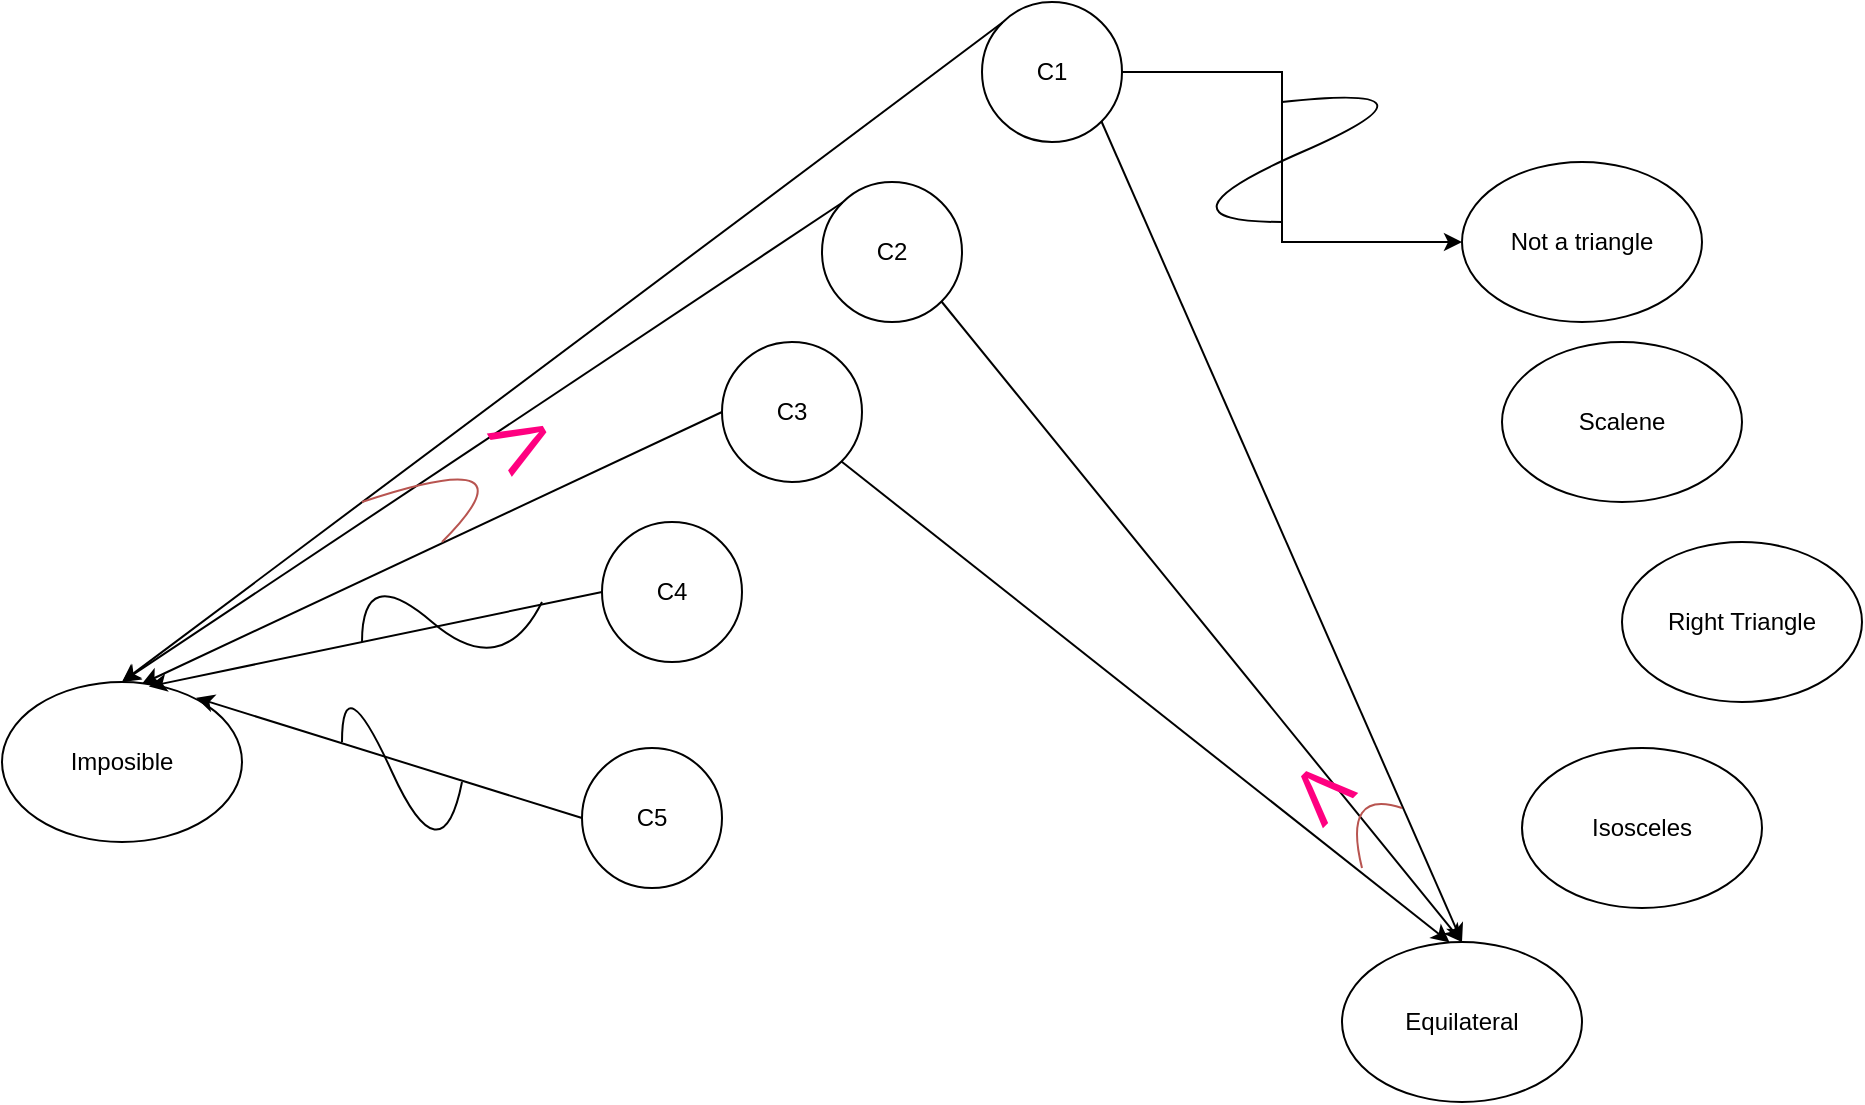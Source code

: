 <mxfile version="13.7.7" type="github">
  <diagram name="Page-1" id="10a91c8b-09ff-31b1-d368-03940ed4cc9e">
    <mxGraphModel dx="627" dy="895" grid="1" gridSize="10" guides="1" tooltips="1" connect="1" arrows="1" fold="1" page="1" pageScale="1" pageWidth="1100" pageHeight="850" background="#ffffff" math="0" shadow="0">
      <root>
        <mxCell id="0" />
        <mxCell id="1" parent="0" />
        <mxCell id="O5ALeyvoyeSK_KBcivB--1" value="Not a triangle" style="ellipse;whiteSpace=wrap;html=1;" vertex="1" parent="1">
          <mxGeometry x="770" y="120" width="120" height="80" as="geometry" />
        </mxCell>
        <mxCell id="O5ALeyvoyeSK_KBcivB--2" value="Scalene" style="ellipse;whiteSpace=wrap;html=1;" vertex="1" parent="1">
          <mxGeometry x="790" y="210" width="120" height="80" as="geometry" />
        </mxCell>
        <mxCell id="O5ALeyvoyeSK_KBcivB--3" value="Isosceles" style="ellipse;whiteSpace=wrap;html=1;" vertex="1" parent="1">
          <mxGeometry x="800" y="413" width="120" height="80" as="geometry" />
        </mxCell>
        <mxCell id="O5ALeyvoyeSK_KBcivB--4" value="Equilateral" style="ellipse;whiteSpace=wrap;html=1;" vertex="1" parent="1">
          <mxGeometry x="710" y="510" width="120" height="80" as="geometry" />
        </mxCell>
        <mxCell id="O5ALeyvoyeSK_KBcivB--5" value="Right Triangle" style="ellipse;whiteSpace=wrap;html=1;" vertex="1" parent="1">
          <mxGeometry x="850" y="310" width="120" height="80" as="geometry" />
        </mxCell>
        <mxCell id="O5ALeyvoyeSK_KBcivB--7" value="C3" style="ellipse;whiteSpace=wrap;html=1;aspect=fixed;" vertex="1" parent="1">
          <mxGeometry x="400" y="210" width="70" height="70" as="geometry" />
        </mxCell>
        <mxCell id="O5ALeyvoyeSK_KBcivB--9" value="C4" style="ellipse;whiteSpace=wrap;html=1;aspect=fixed;" vertex="1" parent="1">
          <mxGeometry x="340" y="300" width="70" height="70" as="geometry" />
        </mxCell>
        <mxCell id="O5ALeyvoyeSK_KBcivB--10" value="C2" style="ellipse;whiteSpace=wrap;html=1;aspect=fixed;" vertex="1" parent="1">
          <mxGeometry x="450" y="130" width="70" height="70" as="geometry" />
        </mxCell>
        <mxCell id="O5ALeyvoyeSK_KBcivB--11" value="C5" style="ellipse;whiteSpace=wrap;html=1;aspect=fixed;" vertex="1" parent="1">
          <mxGeometry x="330" y="413" width="70" height="70" as="geometry" />
        </mxCell>
        <mxCell id="O5ALeyvoyeSK_KBcivB--15" style="edgeStyle=orthogonalEdgeStyle;rounded=0;orthogonalLoop=1;jettySize=auto;html=1;exitX=1;exitY=0.5;exitDx=0;exitDy=0;entryX=0;entryY=0.5;entryDx=0;entryDy=0;" edge="1" parent="1" source="O5ALeyvoyeSK_KBcivB--12" target="O5ALeyvoyeSK_KBcivB--1">
          <mxGeometry relative="1" as="geometry">
            <Array as="points">
              <mxPoint x="680" y="75" />
              <mxPoint x="680" y="160" />
            </Array>
          </mxGeometry>
        </mxCell>
        <mxCell id="O5ALeyvoyeSK_KBcivB--12" value="C1" style="ellipse;whiteSpace=wrap;html=1;aspect=fixed;" vertex="1" parent="1">
          <mxGeometry x="530" y="40" width="70" height="70" as="geometry" />
        </mxCell>
        <mxCell id="O5ALeyvoyeSK_KBcivB--21" value="" style="endArrow=none;html=1;curved=1;" edge="1" parent="1">
          <mxGeometry width="50" height="50" relative="1" as="geometry">
            <mxPoint x="680" y="90" as="sourcePoint" />
            <mxPoint x="680" y="150" as="targetPoint" />
            <Array as="points">
              <mxPoint x="770" y="80" />
              <mxPoint x="610" y="150" />
            </Array>
          </mxGeometry>
        </mxCell>
        <mxCell id="O5ALeyvoyeSK_KBcivB--25" value="Imposible" style="ellipse;whiteSpace=wrap;html=1;" vertex="1" parent="1">
          <mxGeometry x="40" y="380" width="120" height="80" as="geometry" />
        </mxCell>
        <mxCell id="O5ALeyvoyeSK_KBcivB--28" value="" style="endArrow=classic;html=1;exitX=1;exitY=1;exitDx=0;exitDy=0;entryX=0.5;entryY=0;entryDx=0;entryDy=0;" edge="1" parent="1" source="O5ALeyvoyeSK_KBcivB--12" target="O5ALeyvoyeSK_KBcivB--4">
          <mxGeometry width="50" height="50" relative="1" as="geometry">
            <mxPoint x="730" y="510" as="sourcePoint" />
            <mxPoint x="780" y="460" as="targetPoint" />
          </mxGeometry>
        </mxCell>
        <mxCell id="O5ALeyvoyeSK_KBcivB--29" value="" style="endArrow=classic;html=1;exitX=1;exitY=1;exitDx=0;exitDy=0;" edge="1" parent="1" source="O5ALeyvoyeSK_KBcivB--10">
          <mxGeometry width="50" height="50" relative="1" as="geometry">
            <mxPoint x="660" y="490" as="sourcePoint" />
            <mxPoint x="770" y="510" as="targetPoint" />
          </mxGeometry>
        </mxCell>
        <mxCell id="O5ALeyvoyeSK_KBcivB--30" value="" style="endArrow=classic;html=1;exitX=1;exitY=1;exitDx=0;exitDy=0;entryX=0.448;entryY=0.002;entryDx=0;entryDy=0;entryPerimeter=0;" edge="1" parent="1" source="O5ALeyvoyeSK_KBcivB--7" target="O5ALeyvoyeSK_KBcivB--4">
          <mxGeometry width="50" height="50" relative="1" as="geometry">
            <mxPoint x="600" y="580" as="sourcePoint" />
            <mxPoint x="650" y="530" as="targetPoint" />
          </mxGeometry>
        </mxCell>
        <mxCell id="O5ALeyvoyeSK_KBcivB--31" value="" style="endArrow=none;html=1;curved=1;fillColor=#f8cecc;strokeColor=#b85450;" edge="1" parent="1">
          <mxGeometry width="50" height="50" relative="1" as="geometry">
            <mxPoint x="720" y="473" as="sourcePoint" />
            <mxPoint x="740" y="443" as="targetPoint" />
            <Array as="points">
              <mxPoint x="710" y="433" />
            </Array>
          </mxGeometry>
        </mxCell>
        <mxCell id="O5ALeyvoyeSK_KBcivB--32" value="V" style="text;html=1;align=center;verticalAlign=middle;whiteSpace=wrap;rounded=0;rotation=-225;fontSize=38;fontColor=#FF0080;" vertex="1" parent="1">
          <mxGeometry x="680" y="425" width="40" height="20" as="geometry" />
        </mxCell>
        <mxCell id="O5ALeyvoyeSK_KBcivB--35" value="" style="endArrow=classic;html=1;fontSize=38;fontColor=#FF0080;exitX=0;exitY=0;exitDx=0;exitDy=0;entryX=0.5;entryY=0;entryDx=0;entryDy=0;" edge="1" parent="1" source="O5ALeyvoyeSK_KBcivB--12" target="O5ALeyvoyeSK_KBcivB--25">
          <mxGeometry width="50" height="50" relative="1" as="geometry">
            <mxPoint x="380" y="430" as="sourcePoint" />
            <mxPoint x="430" y="380" as="targetPoint" />
          </mxGeometry>
        </mxCell>
        <mxCell id="O5ALeyvoyeSK_KBcivB--36" value="" style="endArrow=classic;html=1;fontSize=38;fontColor=#FF0080;exitX=0;exitY=0;exitDx=0;exitDy=0;entryX=0.5;entryY=0;entryDx=0;entryDy=0;" edge="1" parent="1" source="O5ALeyvoyeSK_KBcivB--10" target="O5ALeyvoyeSK_KBcivB--25">
          <mxGeometry width="50" height="50" relative="1" as="geometry">
            <mxPoint x="380" y="430" as="sourcePoint" />
            <mxPoint x="430" y="380" as="targetPoint" />
          </mxGeometry>
        </mxCell>
        <mxCell id="O5ALeyvoyeSK_KBcivB--37" value="" style="endArrow=classic;html=1;fontSize=38;fontColor=#FF0080;exitX=0;exitY=0.5;exitDx=0;exitDy=0;entryX=0.583;entryY=0.012;entryDx=0;entryDy=0;entryPerimeter=0;" edge="1" parent="1" source="O5ALeyvoyeSK_KBcivB--7" target="O5ALeyvoyeSK_KBcivB--25">
          <mxGeometry width="50" height="50" relative="1" as="geometry">
            <mxPoint x="350" y="490" as="sourcePoint" />
            <mxPoint x="400" y="440" as="targetPoint" />
          </mxGeometry>
        </mxCell>
        <mxCell id="O5ALeyvoyeSK_KBcivB--38" value="" style="endArrow=classic;html=1;fontSize=38;fontColor=#FF0080;exitX=0;exitY=0.5;exitDx=0;exitDy=0;entryX=0.612;entryY=0.028;entryDx=0;entryDy=0;entryPerimeter=0;" edge="1" parent="1" source="O5ALeyvoyeSK_KBcivB--9" target="O5ALeyvoyeSK_KBcivB--25">
          <mxGeometry width="50" height="50" relative="1" as="geometry">
            <mxPoint x="340" y="490" as="sourcePoint" />
            <mxPoint x="390" y="440" as="targetPoint" />
          </mxGeometry>
        </mxCell>
        <mxCell id="O5ALeyvoyeSK_KBcivB--39" value="" style="endArrow=classic;html=1;fontSize=38;fontColor=#FF0080;exitX=0;exitY=0.5;exitDx=0;exitDy=0;entryX=0.809;entryY=0.099;entryDx=0;entryDy=0;entryPerimeter=0;" edge="1" parent="1" source="O5ALeyvoyeSK_KBcivB--11" target="O5ALeyvoyeSK_KBcivB--25">
          <mxGeometry width="50" height="50" relative="1" as="geometry">
            <mxPoint x="340" y="490" as="sourcePoint" />
            <mxPoint x="390" y="440" as="targetPoint" />
          </mxGeometry>
        </mxCell>
        <mxCell id="O5ALeyvoyeSK_KBcivB--41" value="" style="endArrow=none;html=1;fontSize=38;fontColor=#FF0080;curved=1;fillColor=#f8cecc;strokeColor=#b85450;" edge="1" parent="1">
          <mxGeometry width="50" height="50" relative="1" as="geometry">
            <mxPoint x="260" y="310" as="sourcePoint" />
            <mxPoint x="220" y="290" as="targetPoint" />
            <Array as="points">
              <mxPoint x="310" y="260" />
            </Array>
          </mxGeometry>
        </mxCell>
        <mxCell id="O5ALeyvoyeSK_KBcivB--42" value="V" style="text;html=1;align=center;verticalAlign=middle;whiteSpace=wrap;rounded=0;rotation=-120;fontSize=38;fontColor=#FF0080;" vertex="1" parent="1">
          <mxGeometry x="280" y="250" width="40" height="20" as="geometry" />
        </mxCell>
        <mxCell id="O5ALeyvoyeSK_KBcivB--46" value="" style="endArrow=none;html=1;fontSize=38;fontColor=#FF0080;strokeColor=none;" edge="1" parent="1">
          <mxGeometry width="50" height="50" relative="1" as="geometry">
            <mxPoint x="210" y="360" as="sourcePoint" />
            <mxPoint x="300" y="350" as="targetPoint" />
          </mxGeometry>
        </mxCell>
        <mxCell id="O5ALeyvoyeSK_KBcivB--47" value="" style="endArrow=none;html=1;fontSize=38;fontColor=#FF0080;curved=1;" edge="1" parent="1">
          <mxGeometry width="50" height="50" relative="1" as="geometry">
            <mxPoint x="220" y="360" as="sourcePoint" />
            <mxPoint x="310" y="340" as="targetPoint" />
            <Array as="points">
              <mxPoint x="220" y="320" />
              <mxPoint x="290" y="380" />
            </Array>
          </mxGeometry>
        </mxCell>
        <mxCell id="O5ALeyvoyeSK_KBcivB--49" value="" style="endArrow=none;html=1;fontSize=38;fontColor=#FF0080;curved=1;" edge="1" parent="1">
          <mxGeometry width="50" height="50" relative="1" as="geometry">
            <mxPoint x="210" y="410" as="sourcePoint" />
            <mxPoint x="270" y="430" as="targetPoint" />
            <Array as="points">
              <mxPoint x="210" y="370" />
              <mxPoint x="260" y="480" />
            </Array>
          </mxGeometry>
        </mxCell>
      </root>
    </mxGraphModel>
  </diagram>
</mxfile>
